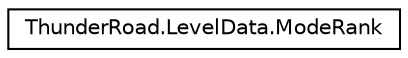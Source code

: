 digraph "Graphical Class Hierarchy"
{
 // LATEX_PDF_SIZE
  edge [fontname="Helvetica",fontsize="10",labelfontname="Helvetica",labelfontsize="10"];
  node [fontname="Helvetica",fontsize="10",shape=record];
  rankdir="LR";
  Node0 [label="ThunderRoad.LevelData.ModeRank",height=0.2,width=0.4,color="black", fillcolor="white", style="filled",URL="$class_thunder_road_1_1_level_data_1_1_mode_rank.html",tooltip="Class ModeRank."];
}
